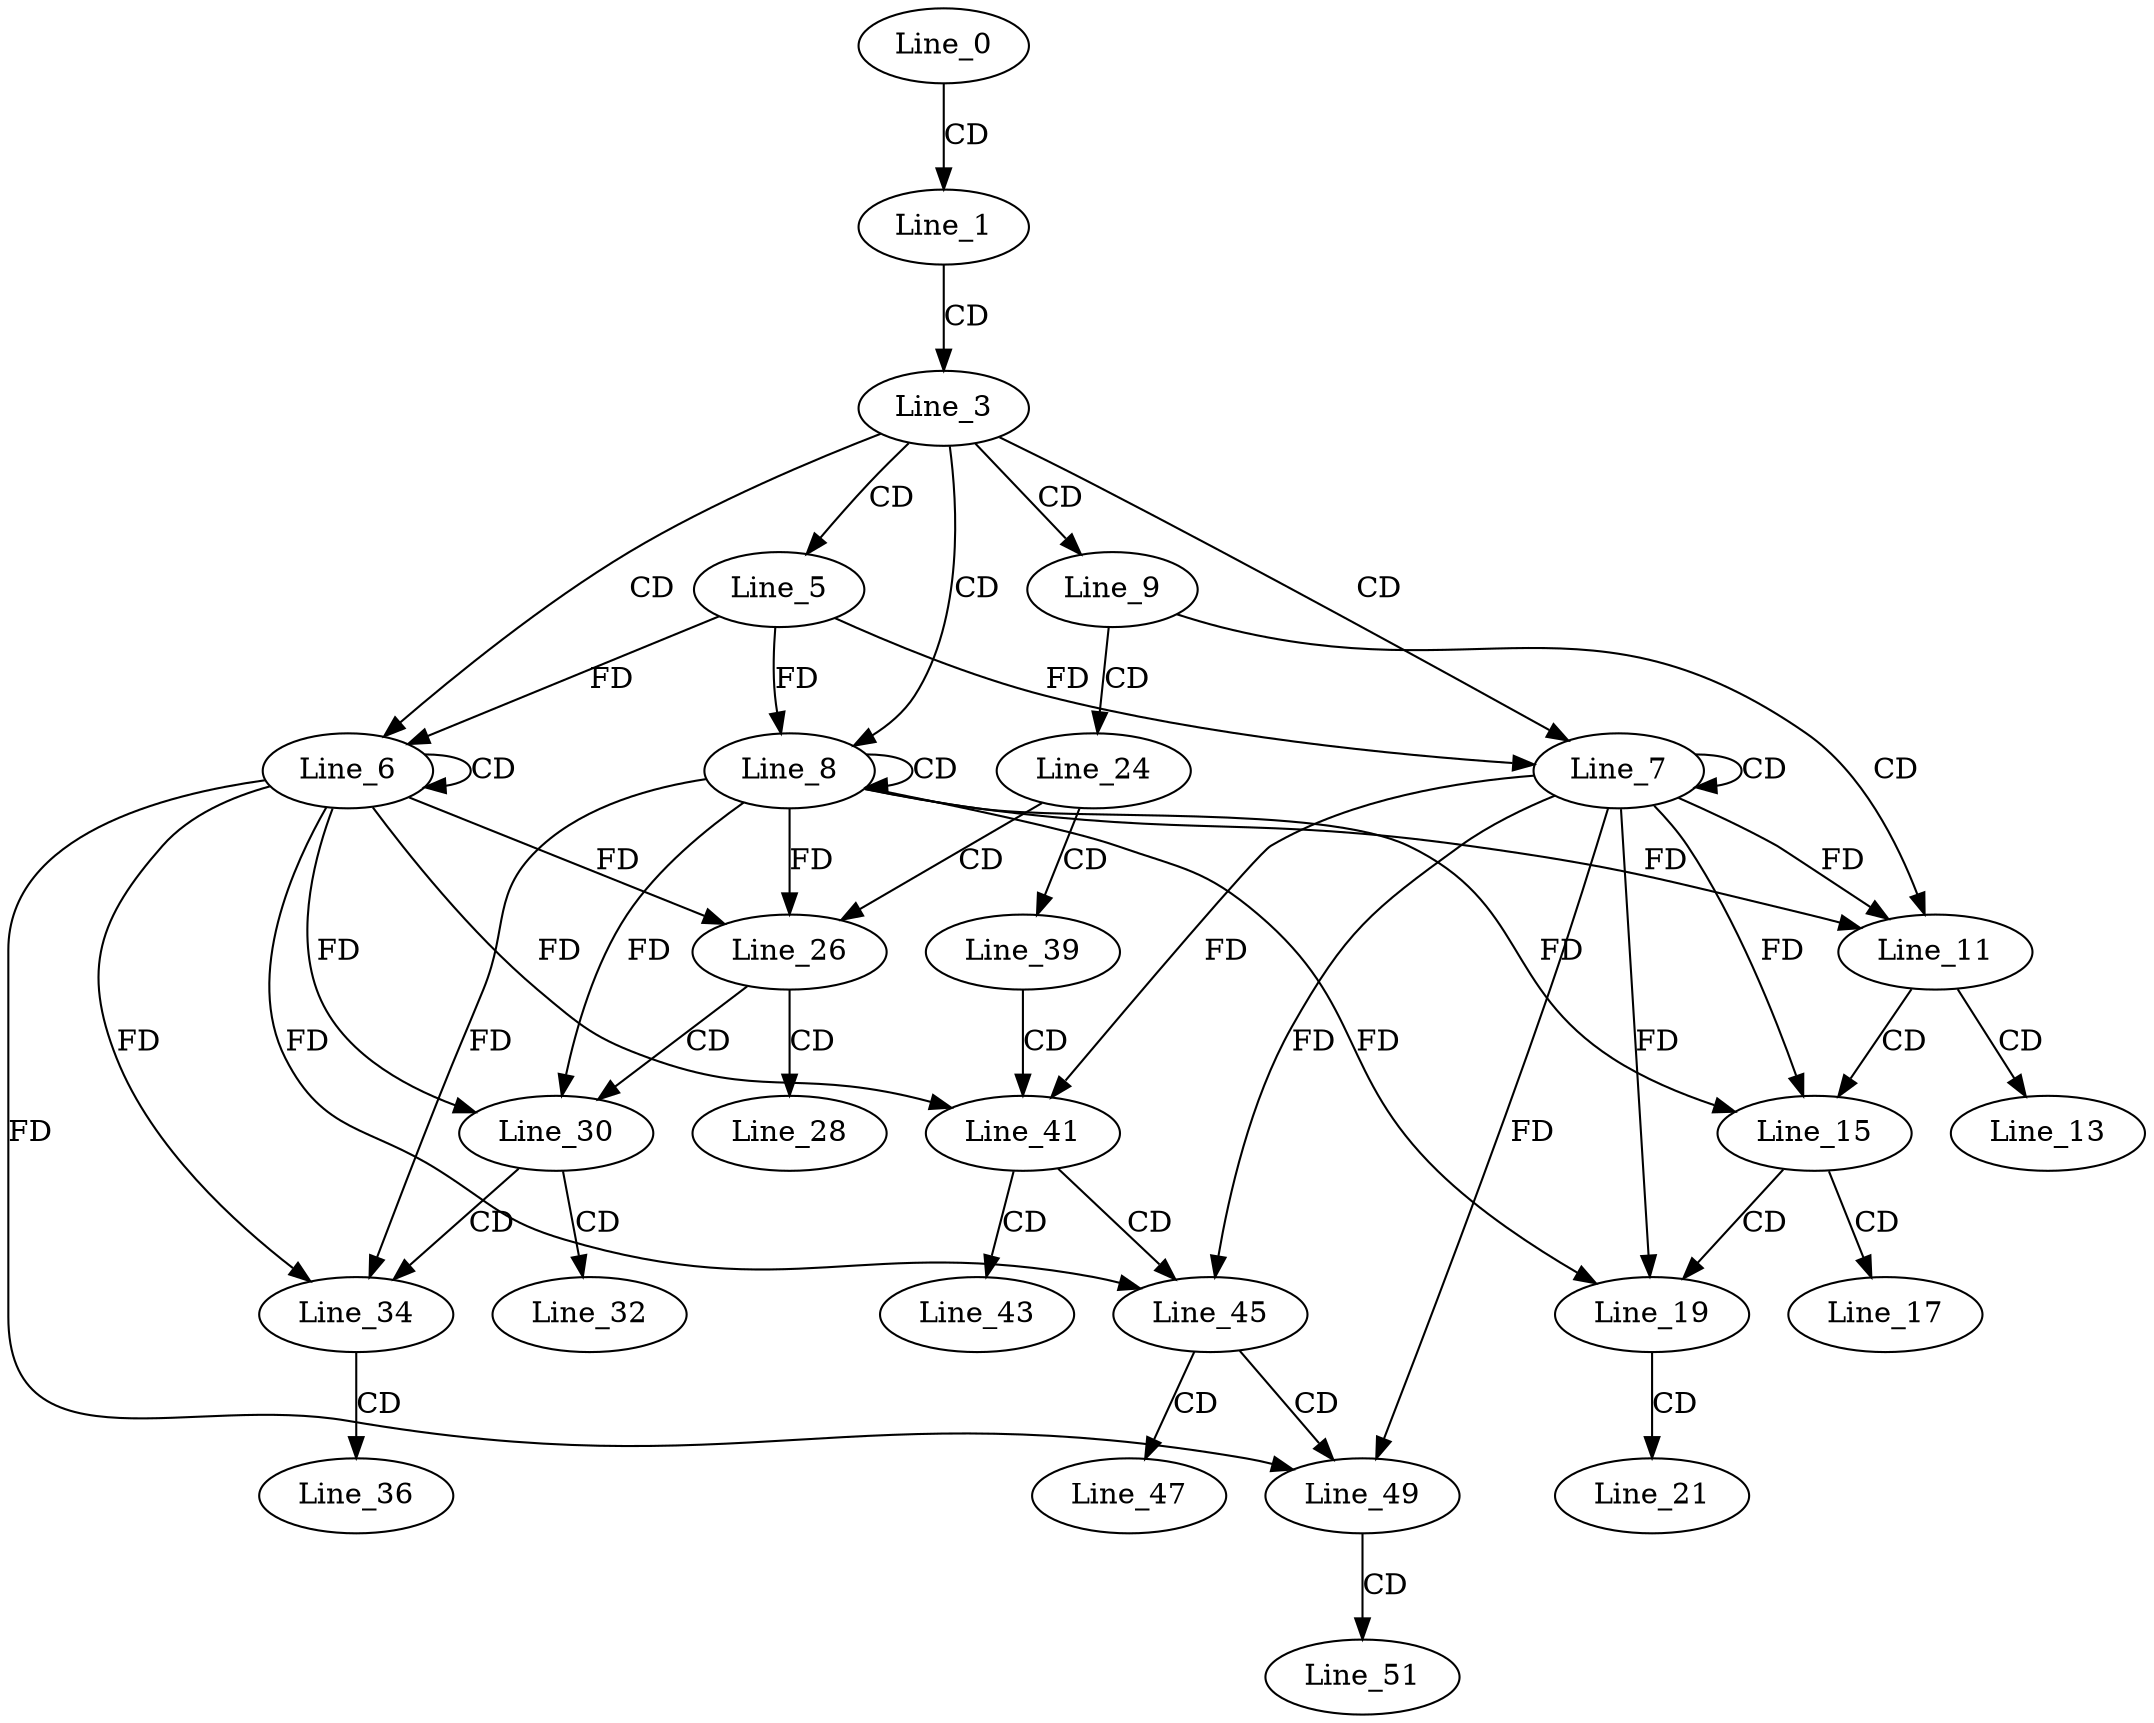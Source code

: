 digraph G {
  Line_0;
  Line_1;
  Line_3;
  Line_5;
  Line_6;
  Line_6;
  Line_7;
  Line_7;
  Line_8;
  Line_8;
  Line_9;
  Line_11;
  Line_13;
  Line_15;
  Line_17;
  Line_19;
  Line_21;
  Line_24;
  Line_26;
  Line_28;
  Line_30;
  Line_32;
  Line_34;
  Line_36;
  Line_39;
  Line_41;
  Line_43;
  Line_45;
  Line_47;
  Line_49;
  Line_51;
  Line_0 -> Line_1 [ label="CD" ];
  Line_1 -> Line_3 [ label="CD" ];
  Line_3 -> Line_5 [ label="CD" ];
  Line_3 -> Line_6 [ label="CD" ];
  Line_6 -> Line_6 [ label="CD" ];
  Line_5 -> Line_6 [ label="FD" ];
  Line_3 -> Line_7 [ label="CD" ];
  Line_7 -> Line_7 [ label="CD" ];
  Line_5 -> Line_7 [ label="FD" ];
  Line_3 -> Line_8 [ label="CD" ];
  Line_8 -> Line_8 [ label="CD" ];
  Line_5 -> Line_8 [ label="FD" ];
  Line_3 -> Line_9 [ label="CD" ];
  Line_9 -> Line_11 [ label="CD" ];
  Line_7 -> Line_11 [ label="FD" ];
  Line_8 -> Line_11 [ label="FD" ];
  Line_11 -> Line_13 [ label="CD" ];
  Line_11 -> Line_15 [ label="CD" ];
  Line_7 -> Line_15 [ label="FD" ];
  Line_8 -> Line_15 [ label="FD" ];
  Line_15 -> Line_17 [ label="CD" ];
  Line_15 -> Line_19 [ label="CD" ];
  Line_7 -> Line_19 [ label="FD" ];
  Line_8 -> Line_19 [ label="FD" ];
  Line_19 -> Line_21 [ label="CD" ];
  Line_9 -> Line_24 [ label="CD" ];
  Line_24 -> Line_26 [ label="CD" ];
  Line_6 -> Line_26 [ label="FD" ];
  Line_8 -> Line_26 [ label="FD" ];
  Line_26 -> Line_28 [ label="CD" ];
  Line_26 -> Line_30 [ label="CD" ];
  Line_6 -> Line_30 [ label="FD" ];
  Line_8 -> Line_30 [ label="FD" ];
  Line_30 -> Line_32 [ label="CD" ];
  Line_30 -> Line_34 [ label="CD" ];
  Line_6 -> Line_34 [ label="FD" ];
  Line_8 -> Line_34 [ label="FD" ];
  Line_34 -> Line_36 [ label="CD" ];
  Line_24 -> Line_39 [ label="CD" ];
  Line_39 -> Line_41 [ label="CD" ];
  Line_6 -> Line_41 [ label="FD" ];
  Line_7 -> Line_41 [ label="FD" ];
  Line_41 -> Line_43 [ label="CD" ];
  Line_41 -> Line_45 [ label="CD" ];
  Line_6 -> Line_45 [ label="FD" ];
  Line_7 -> Line_45 [ label="FD" ];
  Line_45 -> Line_47 [ label="CD" ];
  Line_45 -> Line_49 [ label="CD" ];
  Line_6 -> Line_49 [ label="FD" ];
  Line_7 -> Line_49 [ label="FD" ];
  Line_49 -> Line_51 [ label="CD" ];
}
